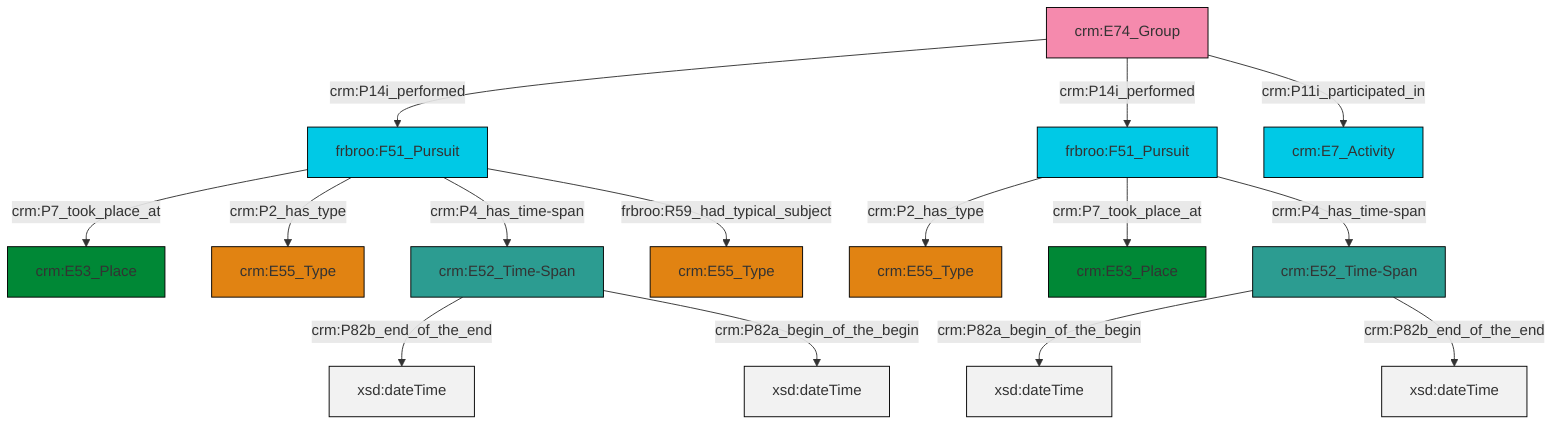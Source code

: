 graph TD
classDef Literal fill:#f2f2f2,stroke:#000000;
classDef CRM_Entity fill:#FFFFFF,stroke:#000000;
classDef Temporal_Entity fill:#00C9E6, stroke:#000000;
classDef Type fill:#E18312, stroke:#000000;
classDef Time-Span fill:#2C9C91, stroke:#000000;
classDef Appellation fill:#FFEB7F, stroke:#000000;
classDef Place fill:#008836, stroke:#000000;
classDef Persistent_Item fill:#B266B2, stroke:#000000;
classDef Conceptual_Object fill:#FFD700, stroke:#000000;
classDef Physical_Thing fill:#D2B48C, stroke:#000000;
classDef Actor fill:#f58aad, stroke:#000000;
classDef PC_Classes fill:#4ce600, stroke:#000000;
classDef Multi fill:#cccccc,stroke:#000000;

2["frbroo:F51_Pursuit"]:::Temporal_Entity -->|crm:P2_has_type| 3["crm:E55_Type"]:::Type
4["crm:E74_Group"]:::Actor -->|crm:P14i_performed| 5["frbroo:F51_Pursuit"]:::Temporal_Entity
6["crm:E52_Time-Span"]:::Time-Span -->|crm:P82a_begin_of_the_begin| 7[xsd:dateTime]:::Literal
5["frbroo:F51_Pursuit"]:::Temporal_Entity -->|crm:P7_took_place_at| 10["crm:E53_Place"]:::Place
2["frbroo:F51_Pursuit"]:::Temporal_Entity -->|crm:P7_took_place_at| 17["crm:E53_Place"]:::Place
0["crm:E52_Time-Span"]:::Time-Span -->|crm:P82b_end_of_the_end| 18[xsd:dateTime]:::Literal
4["crm:E74_Group"]:::Actor -->|crm:P14i_performed| 2["frbroo:F51_Pursuit"]:::Temporal_Entity
5["frbroo:F51_Pursuit"]:::Temporal_Entity -->|crm:P2_has_type| 11["crm:E55_Type"]:::Type
0["crm:E52_Time-Span"]:::Time-Span -->|crm:P82a_begin_of_the_begin| 20[xsd:dateTime]:::Literal
5["frbroo:F51_Pursuit"]:::Temporal_Entity -->|crm:P4_has_time-span| 0["crm:E52_Time-Span"]:::Time-Span
5["frbroo:F51_Pursuit"]:::Temporal_Entity -->|frbroo:R59_had_typical_subject| 22["crm:E55_Type"]:::Type
4["crm:E74_Group"]:::Actor -->|crm:P11i_participated_in| 13["crm:E7_Activity"]:::Temporal_Entity
2["frbroo:F51_Pursuit"]:::Temporal_Entity -->|crm:P4_has_time-span| 6["crm:E52_Time-Span"]:::Time-Span
6["crm:E52_Time-Span"]:::Time-Span -->|crm:P82b_end_of_the_end| 26[xsd:dateTime]:::Literal